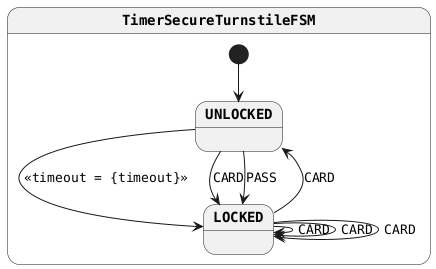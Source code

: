 @startuml
skinparam monochrome true
skinparam StateFontName Helvetica
skinparam defaultFontName Monospaced
skinparam defaultFontStyle Bold
skinparam state {
    FontStyle Bold
}
state TimerSecureTurnstileFSM {
[*] --> UNLOCKED
LOCKED --> LOCKED : CARD
LOCKED --> LOCKED : CARD
LOCKED --> UNLOCKED : CARD
LOCKED --> LOCKED : CARD
UNLOCKED --> LOCKED : <<timeout = {timeout}>>
UNLOCKED --> LOCKED : CARD
UNLOCKED --> LOCKED : PASS
}
@enduml
